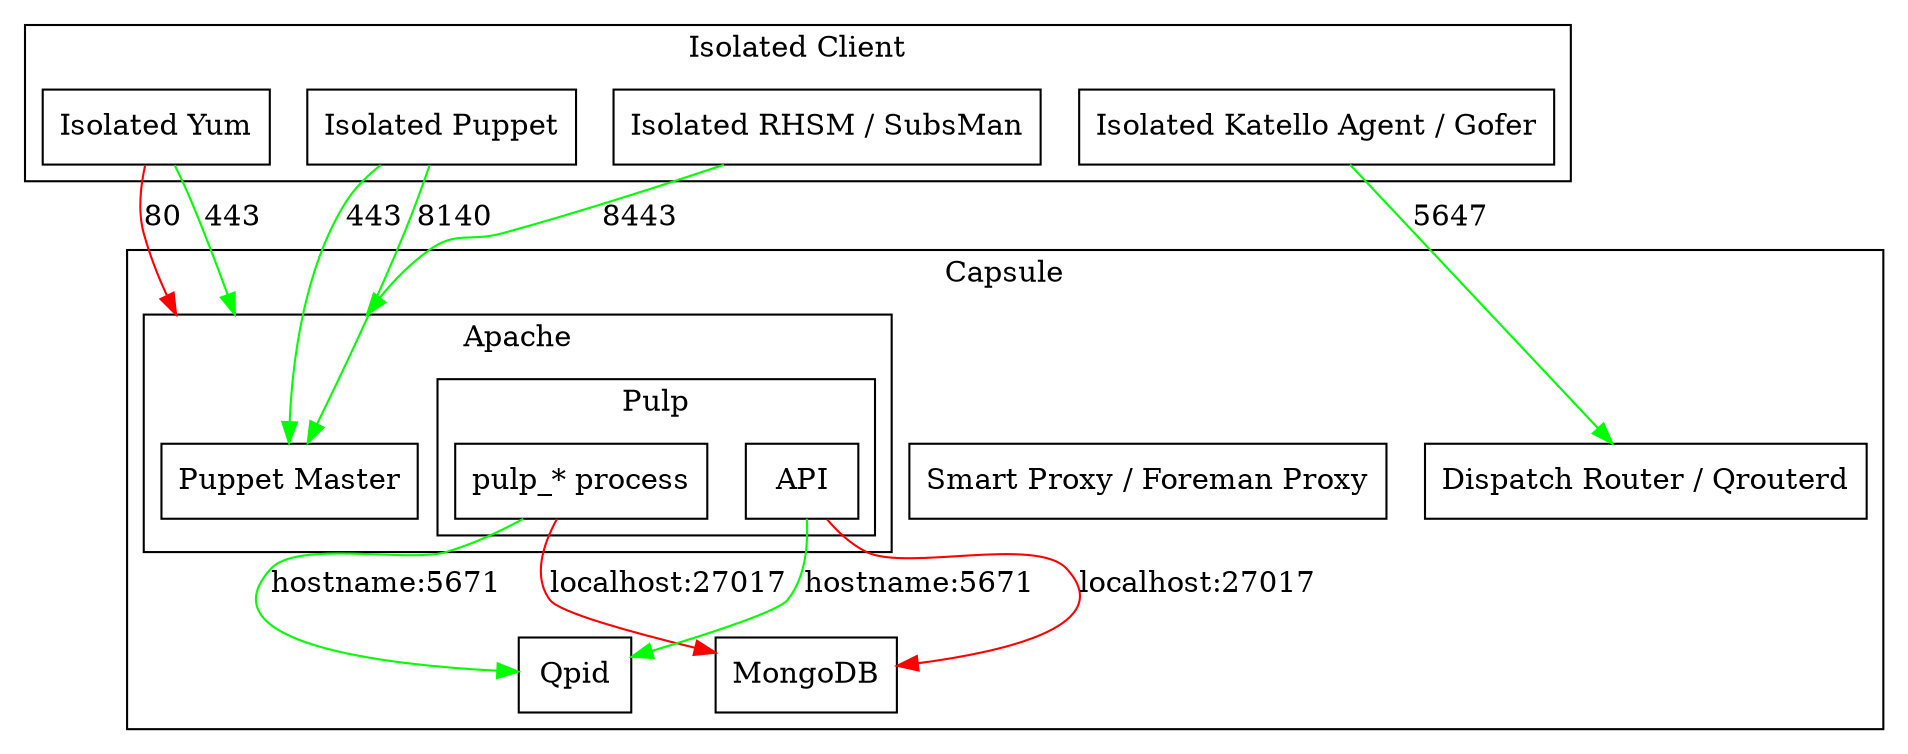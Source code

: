 digraph G {
	graph [compound=true]
	
	subgraph cluster_isolated {
		label="Isolated Client"
		// style=filled;
		"Isolated Yum" [shape=box];
		"Isolated RHSM / SubsMan" [shape=box];
		"Isolated Puppet" [shape=box];
		"Isolated Katello Agent / Gofer" [shape=box];
	}

	subgraph cluster_capsule {
		label="Capsule"
		// style=filled;
		"Smart Proxy / Foreman Proxy" [shape=box];
		"Dispatch Router / Qrouterd" [shape=box];
		"Qpid" [shape=box];
		"MongoDB" [shape=box];
		
		subgraph cluster_apache {
			label="Apache"
			"Puppet Master" [shape=box];
			
			subgraph cluster_pulp {
				label="Pulp"
				"pulp_* process" [shape=box];
				"API" [shape=box];
			}
			

		}
	}

"Isolated Yum" -> "Puppet Master" [lhead=cluster_apache, label="443", color="green"];
"Isolated Yum" -> "Puppet Master" [lhead=cluster_apache, label="80", color="red"];

"Isolated RHSM / SubsMan" -> "Puppet Master" [lhead=cluster_apache, label="8443", color="green"];

"Isolated Puppet" -> "Puppet Master" [label="443", color="green"];
"Isolated Puppet" -> "Puppet Master" [label="8140", color="green"];

"Isolated Katello Agent / Gofer" -> "Dispatch Router / Qrouterd" [label="5647", color="green"];

"pulp_* process" -> "Qpid" [label="hostname:5671", color="green"];
"pulp_* process" -> "MongoDB" [label="localhost:27017", color="red"];

"API" -> "Qpid" [label="hostname:5671", color="green"];
"API" -> "MongoDB" [label="localhost:27017", color="red"];

}
